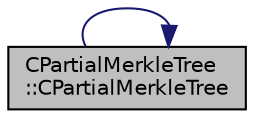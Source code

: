 digraph "CPartialMerkleTree::CPartialMerkleTree"
{
 // LATEX_PDF_SIZE
  edge [fontname="Helvetica",fontsize="10",labelfontname="Helvetica",labelfontsize="10"];
  node [fontname="Helvetica",fontsize="10",shape=record];
  rankdir="RL";
  Node3 [label="CPartialMerkleTree\l::CPartialMerkleTree",height=0.2,width=0.4,color="black", fillcolor="grey75", style="filled", fontcolor="black",tooltip=" "];
  Node3 -> Node3 [dir="back",color="midnightblue",fontsize="10",style="solid",fontname="Helvetica"];
}
